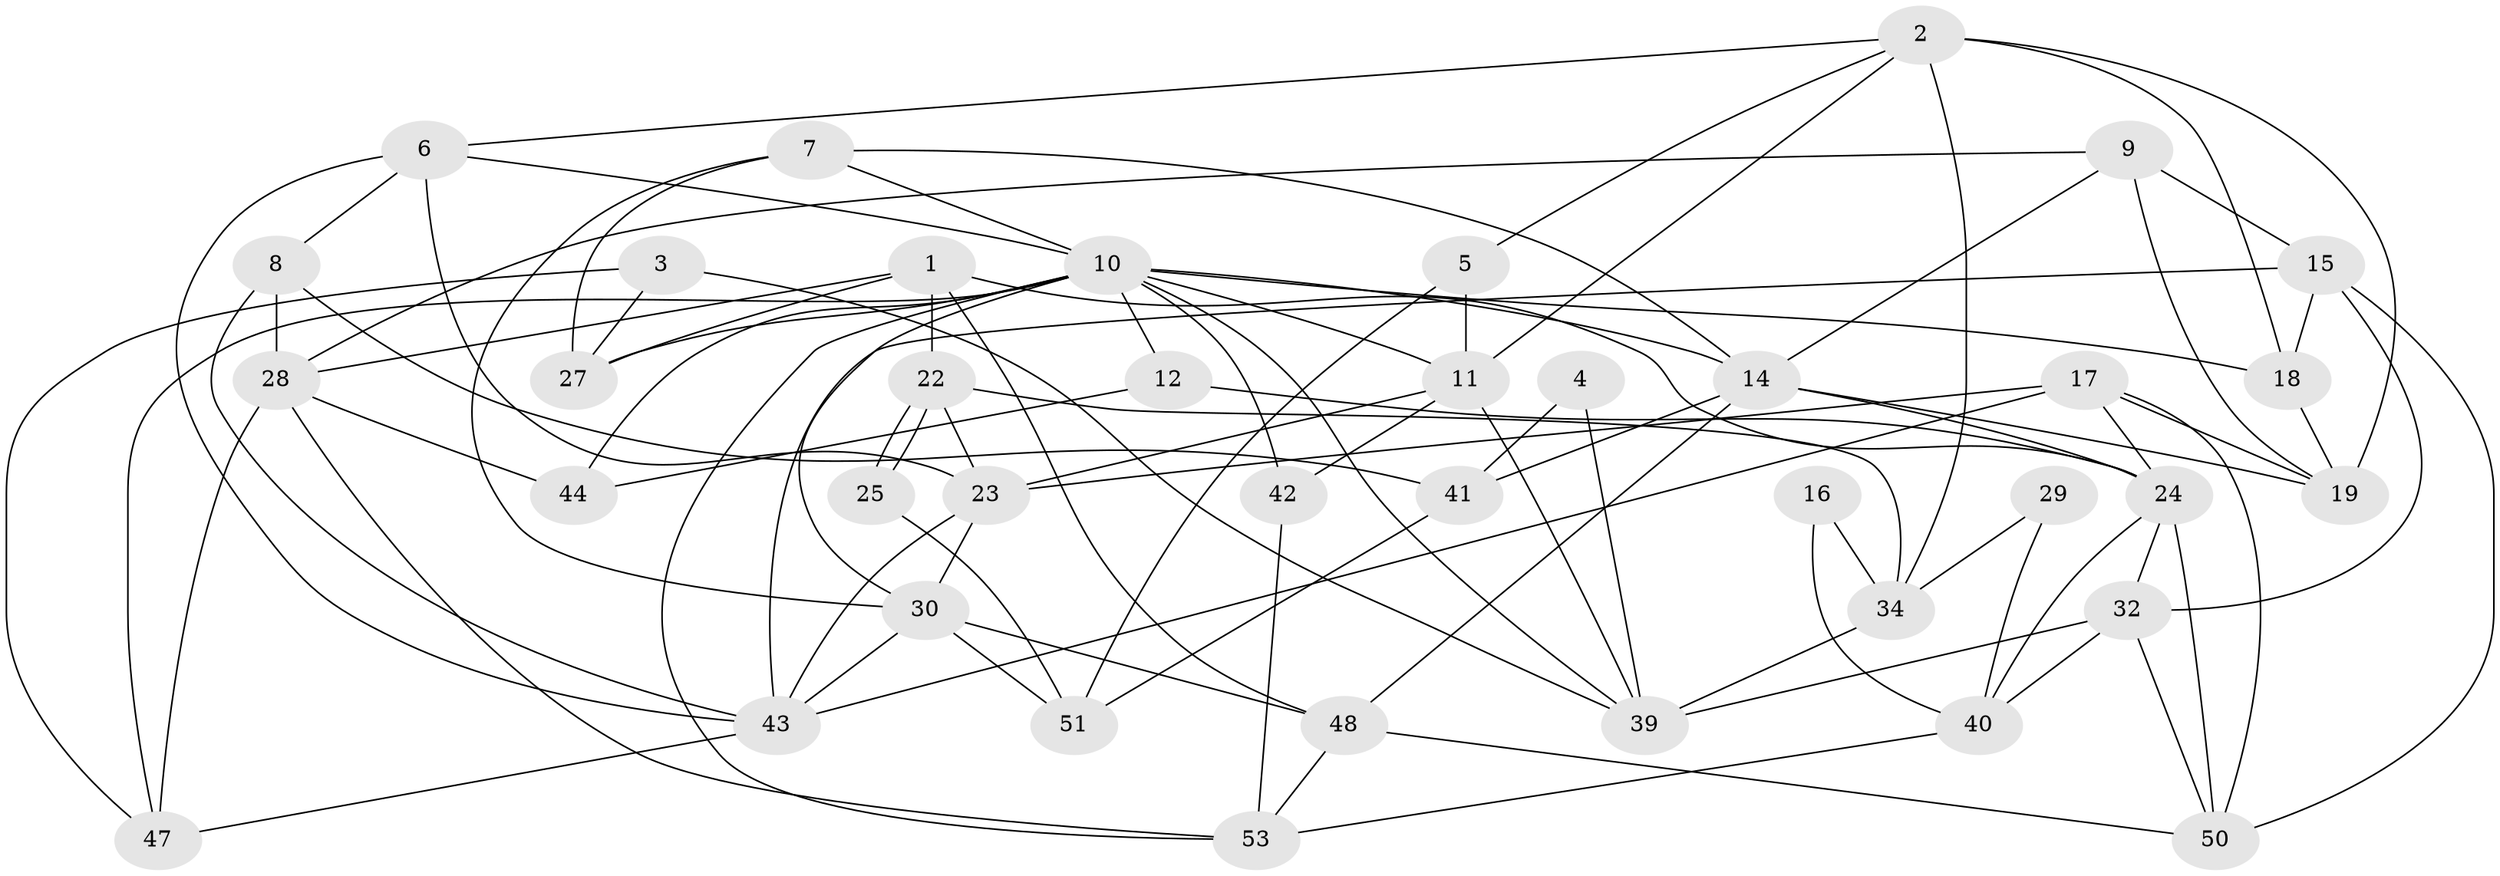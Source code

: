 // original degree distribution, {5: 0.25, 4: 0.3392857142857143, 3: 0.26785714285714285, 2: 0.07142857142857142, 6: 0.05357142857142857, 7: 0.017857142857142856}
// Generated by graph-tools (version 1.1) at 2025/18/03/04/25 18:18:50]
// undirected, 39 vertices, 93 edges
graph export_dot {
graph [start="1"]
  node [color=gray90,style=filled];
  1;
  2 [super="+20"];
  3;
  4;
  5;
  6 [super="+37"];
  7;
  8;
  9;
  10 [super="+35+13"];
  11 [super="+21"];
  12;
  14 [super="+33"];
  15;
  16;
  17;
  18 [super="+36"];
  19 [super="+54"];
  22;
  23;
  24 [super="+52"];
  25;
  27;
  28;
  29;
  30 [super="+31"];
  32 [super="+38"];
  34 [super="+49"];
  39;
  40;
  41;
  42;
  43 [super="+45"];
  44;
  47;
  48;
  50;
  51;
  53 [super="+55"];
  1 -- 28;
  1 -- 27;
  1 -- 22;
  1 -- 24;
  1 -- 48;
  2 -- 18;
  2 -- 5;
  2 -- 6;
  2 -- 19;
  2 -- 11;
  2 -- 34;
  3 -- 47;
  3 -- 39;
  3 -- 27;
  4 -- 41;
  4 -- 39;
  5 -- 51;
  5 -- 11;
  6 -- 8;
  6 -- 43;
  6 -- 23;
  6 -- 10;
  7 -- 27;
  7 -- 14;
  7 -- 30;
  7 -- 10;
  8 -- 28;
  8 -- 41;
  8 -- 43;
  9 -- 28;
  9 -- 15;
  9 -- 14;
  9 -- 19;
  10 -- 14 [weight=2];
  10 -- 47;
  10 -- 18;
  10 -- 11;
  10 -- 42;
  10 -- 39;
  10 -- 12;
  10 -- 44;
  10 -- 53;
  10 -- 27;
  10 -- 30;
  11 -- 42;
  11 -- 23;
  11 -- 39;
  12 -- 44;
  12 -- 24;
  14 -- 48;
  14 -- 19;
  14 -- 24;
  14 -- 41;
  15 -- 50;
  15 -- 43;
  15 -- 32;
  15 -- 18;
  16 -- 40;
  16 -- 34;
  17 -- 23;
  17 -- 24;
  17 -- 19;
  17 -- 43;
  17 -- 50;
  18 -- 19;
  22 -- 25;
  22 -- 25;
  22 -- 23;
  22 -- 34;
  23 -- 30;
  23 -- 43;
  24 -- 32;
  24 -- 50;
  24 -- 40;
  25 -- 51;
  28 -- 47;
  28 -- 44;
  28 -- 53;
  29 -- 40;
  29 -- 34;
  30 -- 48;
  30 -- 51;
  30 -- 43;
  32 -- 40;
  32 -- 50;
  32 -- 39;
  34 -- 39;
  40 -- 53;
  41 -- 51;
  42 -- 53;
  43 -- 47;
  48 -- 50;
  48 -- 53;
}
